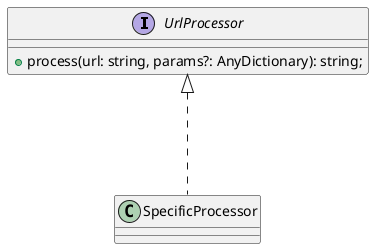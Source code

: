 @startuml

!startsub UrlProcessor

interface UrlProcessor {
    + process(url: string, params?: AnyDictionary): string;
}

!endsub

class SpecificProcessor

SpecificProcessor -up..|> UrlProcessor

@enduml